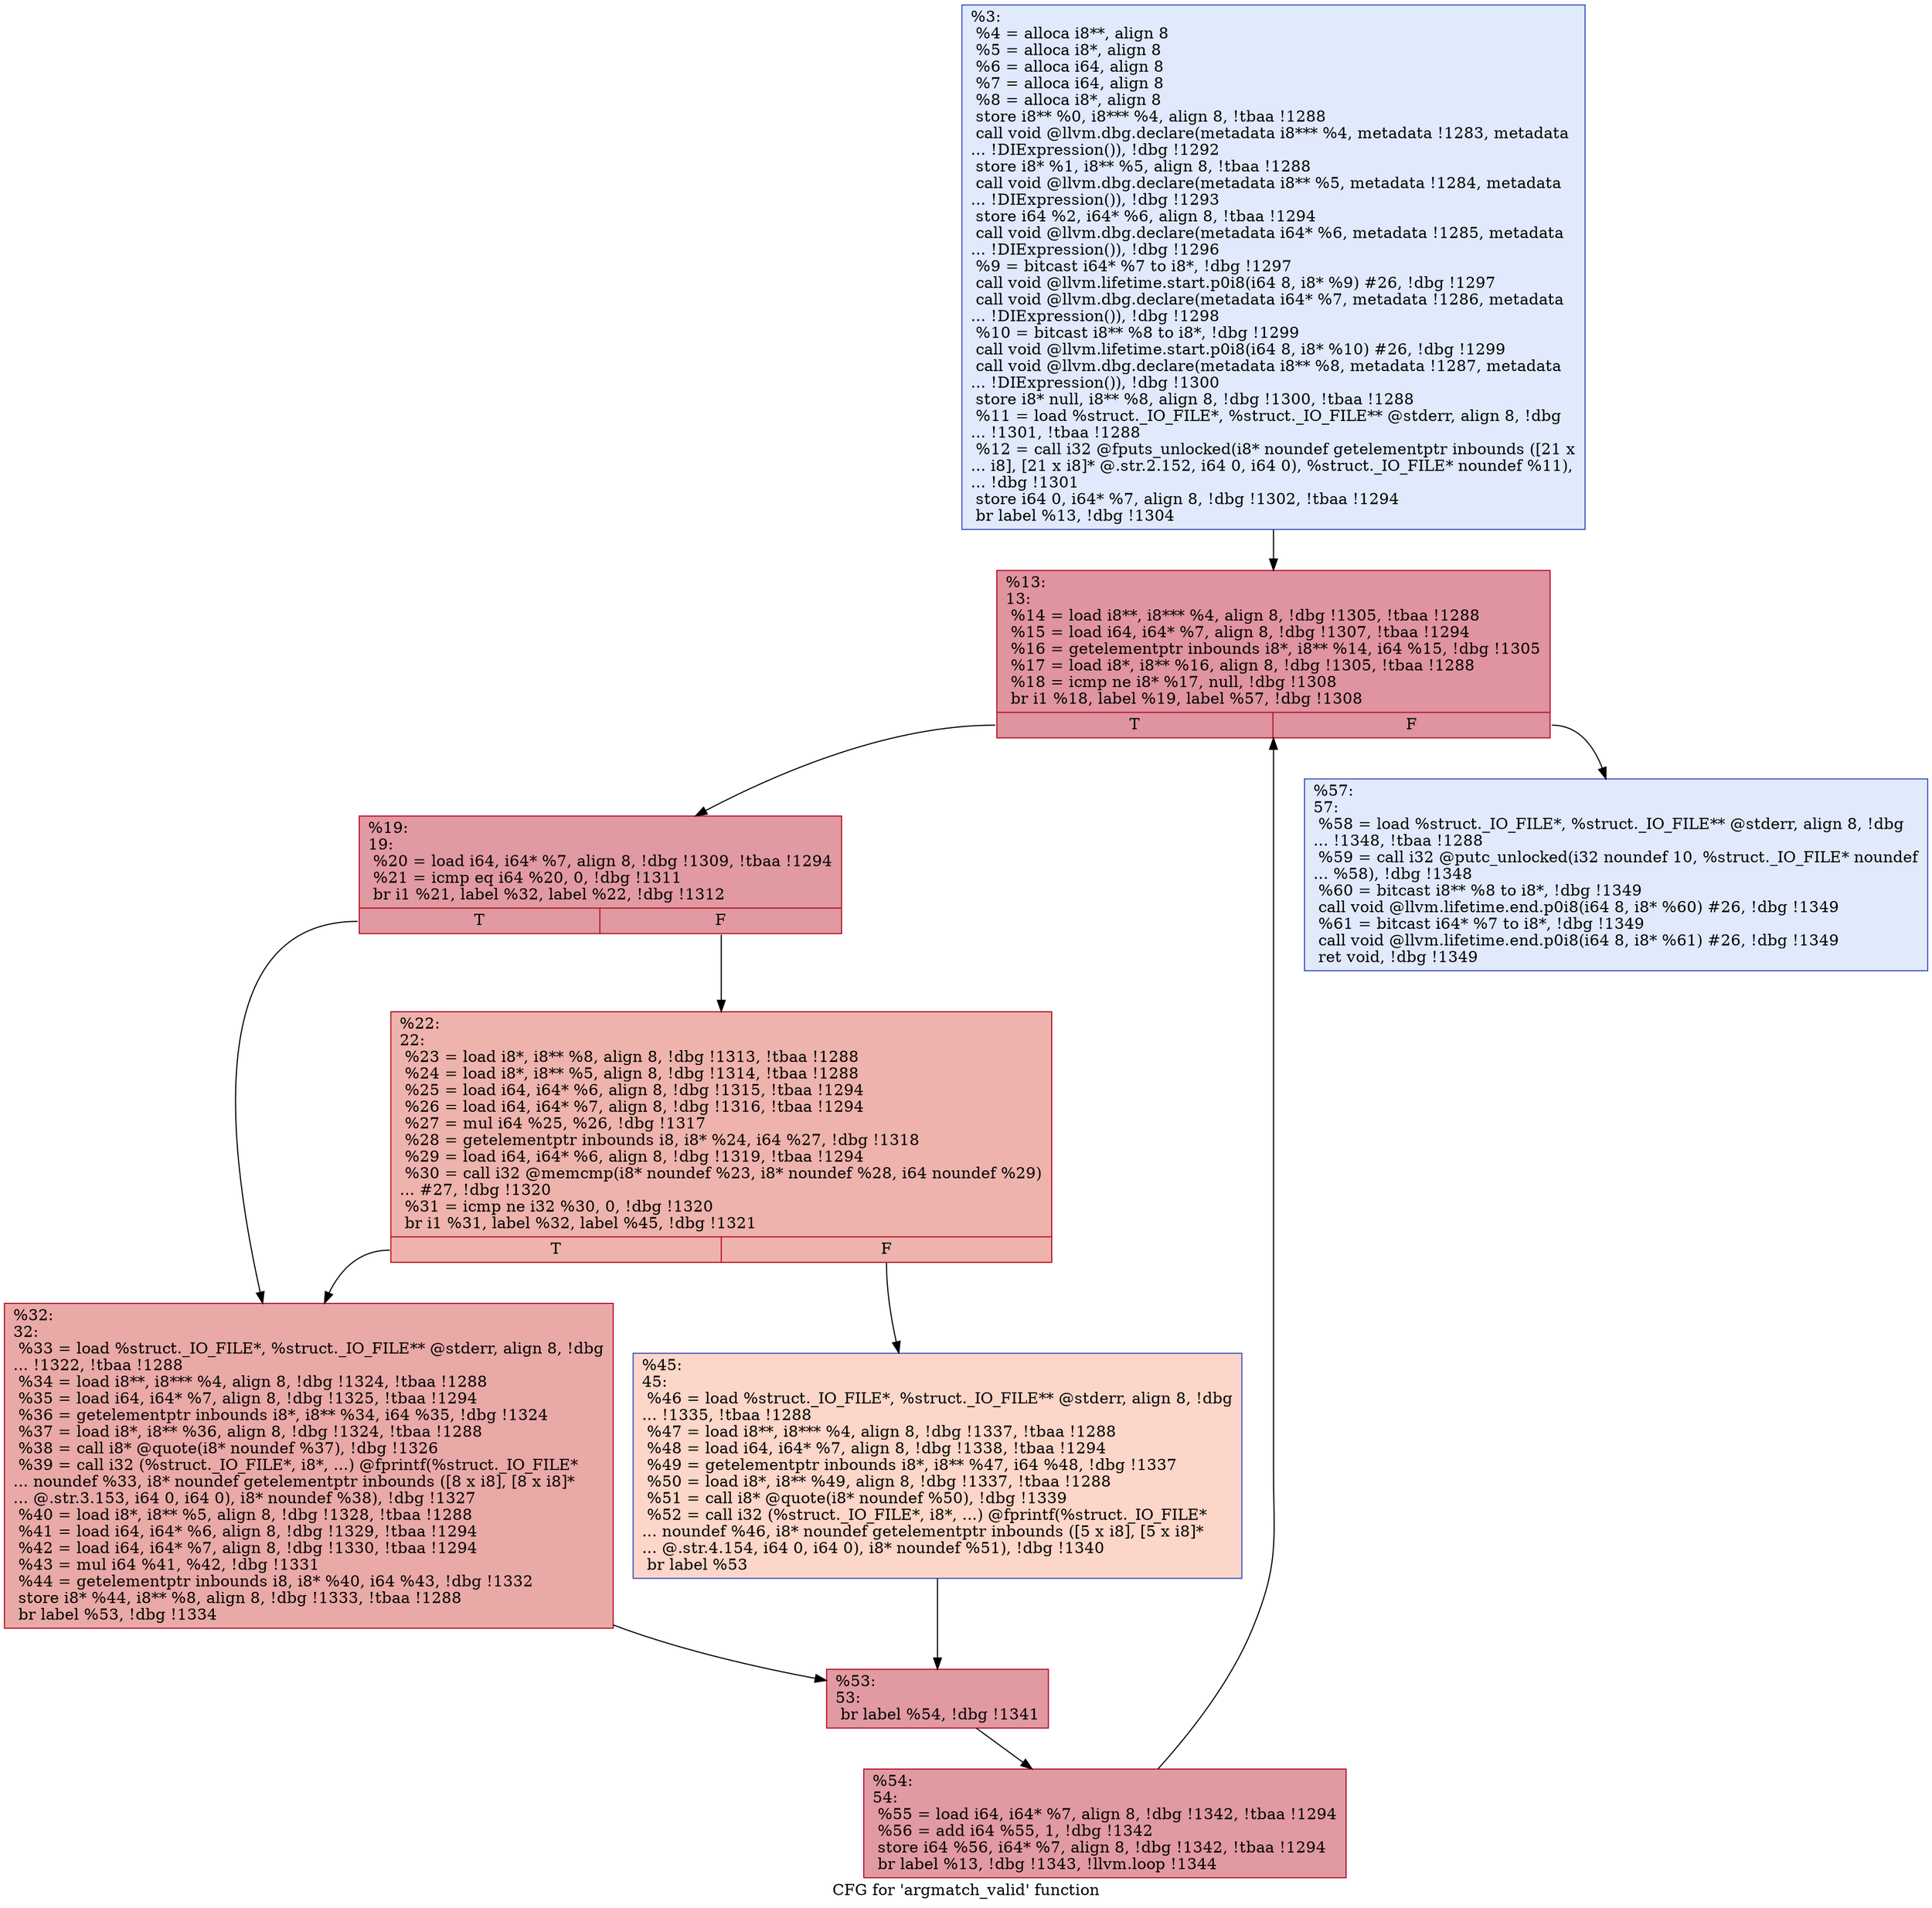 digraph "CFG for 'argmatch_valid' function" {
	label="CFG for 'argmatch_valid' function";

	Node0x1feb250 [shape=record,color="#3d50c3ff", style=filled, fillcolor="#b9d0f970",label="{%3:\l  %4 = alloca i8**, align 8\l  %5 = alloca i8*, align 8\l  %6 = alloca i64, align 8\l  %7 = alloca i64, align 8\l  %8 = alloca i8*, align 8\l  store i8** %0, i8*** %4, align 8, !tbaa !1288\l  call void @llvm.dbg.declare(metadata i8*** %4, metadata !1283, metadata\l... !DIExpression()), !dbg !1292\l  store i8* %1, i8** %5, align 8, !tbaa !1288\l  call void @llvm.dbg.declare(metadata i8** %5, metadata !1284, metadata\l... !DIExpression()), !dbg !1293\l  store i64 %2, i64* %6, align 8, !tbaa !1294\l  call void @llvm.dbg.declare(metadata i64* %6, metadata !1285, metadata\l... !DIExpression()), !dbg !1296\l  %9 = bitcast i64* %7 to i8*, !dbg !1297\l  call void @llvm.lifetime.start.p0i8(i64 8, i8* %9) #26, !dbg !1297\l  call void @llvm.dbg.declare(metadata i64* %7, metadata !1286, metadata\l... !DIExpression()), !dbg !1298\l  %10 = bitcast i8** %8 to i8*, !dbg !1299\l  call void @llvm.lifetime.start.p0i8(i64 8, i8* %10) #26, !dbg !1299\l  call void @llvm.dbg.declare(metadata i8** %8, metadata !1287, metadata\l... !DIExpression()), !dbg !1300\l  store i8* null, i8** %8, align 8, !dbg !1300, !tbaa !1288\l  %11 = load %struct._IO_FILE*, %struct._IO_FILE** @stderr, align 8, !dbg\l... !1301, !tbaa !1288\l  %12 = call i32 @fputs_unlocked(i8* noundef getelementptr inbounds ([21 x\l... i8], [21 x i8]* @.str.2.152, i64 0, i64 0), %struct._IO_FILE* noundef %11),\l... !dbg !1301\l  store i64 0, i64* %7, align 8, !dbg !1302, !tbaa !1294\l  br label %13, !dbg !1304\l}"];
	Node0x1feb250 -> Node0x1feb2a0;
	Node0x1feb2a0 [shape=record,color="#b70d28ff", style=filled, fillcolor="#b70d2870",label="{%13:\l13:                                               \l  %14 = load i8**, i8*** %4, align 8, !dbg !1305, !tbaa !1288\l  %15 = load i64, i64* %7, align 8, !dbg !1307, !tbaa !1294\l  %16 = getelementptr inbounds i8*, i8** %14, i64 %15, !dbg !1305\l  %17 = load i8*, i8** %16, align 8, !dbg !1305, !tbaa !1288\l  %18 = icmp ne i8* %17, null, !dbg !1308\l  br i1 %18, label %19, label %57, !dbg !1308\l|{<s0>T|<s1>F}}"];
	Node0x1feb2a0:s0 -> Node0x1feb2f0;
	Node0x1feb2a0:s1 -> Node0x1feb4d0;
	Node0x1feb2f0 [shape=record,color="#b70d28ff", style=filled, fillcolor="#bb1b2c70",label="{%19:\l19:                                               \l  %20 = load i64, i64* %7, align 8, !dbg !1309, !tbaa !1294\l  %21 = icmp eq i64 %20, 0, !dbg !1311\l  br i1 %21, label %32, label %22, !dbg !1312\l|{<s0>T|<s1>F}}"];
	Node0x1feb2f0:s0 -> Node0x1feb390;
	Node0x1feb2f0:s1 -> Node0x1feb340;
	Node0x1feb340 [shape=record,color="#b70d28ff", style=filled, fillcolor="#d6524470",label="{%22:\l22:                                               \l  %23 = load i8*, i8** %8, align 8, !dbg !1313, !tbaa !1288\l  %24 = load i8*, i8** %5, align 8, !dbg !1314, !tbaa !1288\l  %25 = load i64, i64* %6, align 8, !dbg !1315, !tbaa !1294\l  %26 = load i64, i64* %7, align 8, !dbg !1316, !tbaa !1294\l  %27 = mul i64 %25, %26, !dbg !1317\l  %28 = getelementptr inbounds i8, i8* %24, i64 %27, !dbg !1318\l  %29 = load i64, i64* %6, align 8, !dbg !1319, !tbaa !1294\l  %30 = call i32 @memcmp(i8* noundef %23, i8* noundef %28, i64 noundef %29)\l... #27, !dbg !1320\l  %31 = icmp ne i32 %30, 0, !dbg !1320\l  br i1 %31, label %32, label %45, !dbg !1321\l|{<s0>T|<s1>F}}"];
	Node0x1feb340:s0 -> Node0x1feb390;
	Node0x1feb340:s1 -> Node0x1feb3e0;
	Node0x1feb390 [shape=record,color="#b70d28ff", style=filled, fillcolor="#ca3b3770",label="{%32:\l32:                                               \l  %33 = load %struct._IO_FILE*, %struct._IO_FILE** @stderr, align 8, !dbg\l... !1322, !tbaa !1288\l  %34 = load i8**, i8*** %4, align 8, !dbg !1324, !tbaa !1288\l  %35 = load i64, i64* %7, align 8, !dbg !1325, !tbaa !1294\l  %36 = getelementptr inbounds i8*, i8** %34, i64 %35, !dbg !1324\l  %37 = load i8*, i8** %36, align 8, !dbg !1324, !tbaa !1288\l  %38 = call i8* @quote(i8* noundef %37), !dbg !1326\l  %39 = call i32 (%struct._IO_FILE*, i8*, ...) @fprintf(%struct._IO_FILE*\l... noundef %33, i8* noundef getelementptr inbounds ([8 x i8], [8 x i8]*\l... @.str.3.153, i64 0, i64 0), i8* noundef %38), !dbg !1327\l  %40 = load i8*, i8** %5, align 8, !dbg !1328, !tbaa !1288\l  %41 = load i64, i64* %6, align 8, !dbg !1329, !tbaa !1294\l  %42 = load i64, i64* %7, align 8, !dbg !1330, !tbaa !1294\l  %43 = mul i64 %41, %42, !dbg !1331\l  %44 = getelementptr inbounds i8, i8* %40, i64 %43, !dbg !1332\l  store i8* %44, i8** %8, align 8, !dbg !1333, !tbaa !1288\l  br label %53, !dbg !1334\l}"];
	Node0x1feb390 -> Node0x1feb430;
	Node0x1feb3e0 [shape=record,color="#3d50c3ff", style=filled, fillcolor="#f6a38570",label="{%45:\l45:                                               \l  %46 = load %struct._IO_FILE*, %struct._IO_FILE** @stderr, align 8, !dbg\l... !1335, !tbaa !1288\l  %47 = load i8**, i8*** %4, align 8, !dbg !1337, !tbaa !1288\l  %48 = load i64, i64* %7, align 8, !dbg !1338, !tbaa !1294\l  %49 = getelementptr inbounds i8*, i8** %47, i64 %48, !dbg !1337\l  %50 = load i8*, i8** %49, align 8, !dbg !1337, !tbaa !1288\l  %51 = call i8* @quote(i8* noundef %50), !dbg !1339\l  %52 = call i32 (%struct._IO_FILE*, i8*, ...) @fprintf(%struct._IO_FILE*\l... noundef %46, i8* noundef getelementptr inbounds ([5 x i8], [5 x i8]*\l... @.str.4.154, i64 0, i64 0), i8* noundef %51), !dbg !1340\l  br label %53\l}"];
	Node0x1feb3e0 -> Node0x1feb430;
	Node0x1feb430 [shape=record,color="#b70d28ff", style=filled, fillcolor="#bb1b2c70",label="{%53:\l53:                                               \l  br label %54, !dbg !1341\l}"];
	Node0x1feb430 -> Node0x1feb480;
	Node0x1feb480 [shape=record,color="#b70d28ff", style=filled, fillcolor="#bb1b2c70",label="{%54:\l54:                                               \l  %55 = load i64, i64* %7, align 8, !dbg !1342, !tbaa !1294\l  %56 = add i64 %55, 1, !dbg !1342\l  store i64 %56, i64* %7, align 8, !dbg !1342, !tbaa !1294\l  br label %13, !dbg !1343, !llvm.loop !1344\l}"];
	Node0x1feb480 -> Node0x1feb2a0;
	Node0x1feb4d0 [shape=record,color="#3d50c3ff", style=filled, fillcolor="#b9d0f970",label="{%57:\l57:                                               \l  %58 = load %struct._IO_FILE*, %struct._IO_FILE** @stderr, align 8, !dbg\l... !1348, !tbaa !1288\l  %59 = call i32 @putc_unlocked(i32 noundef 10, %struct._IO_FILE* noundef\l... %58), !dbg !1348\l  %60 = bitcast i8** %8 to i8*, !dbg !1349\l  call void @llvm.lifetime.end.p0i8(i64 8, i8* %60) #26, !dbg !1349\l  %61 = bitcast i64* %7 to i8*, !dbg !1349\l  call void @llvm.lifetime.end.p0i8(i64 8, i8* %61) #26, !dbg !1349\l  ret void, !dbg !1349\l}"];
}

